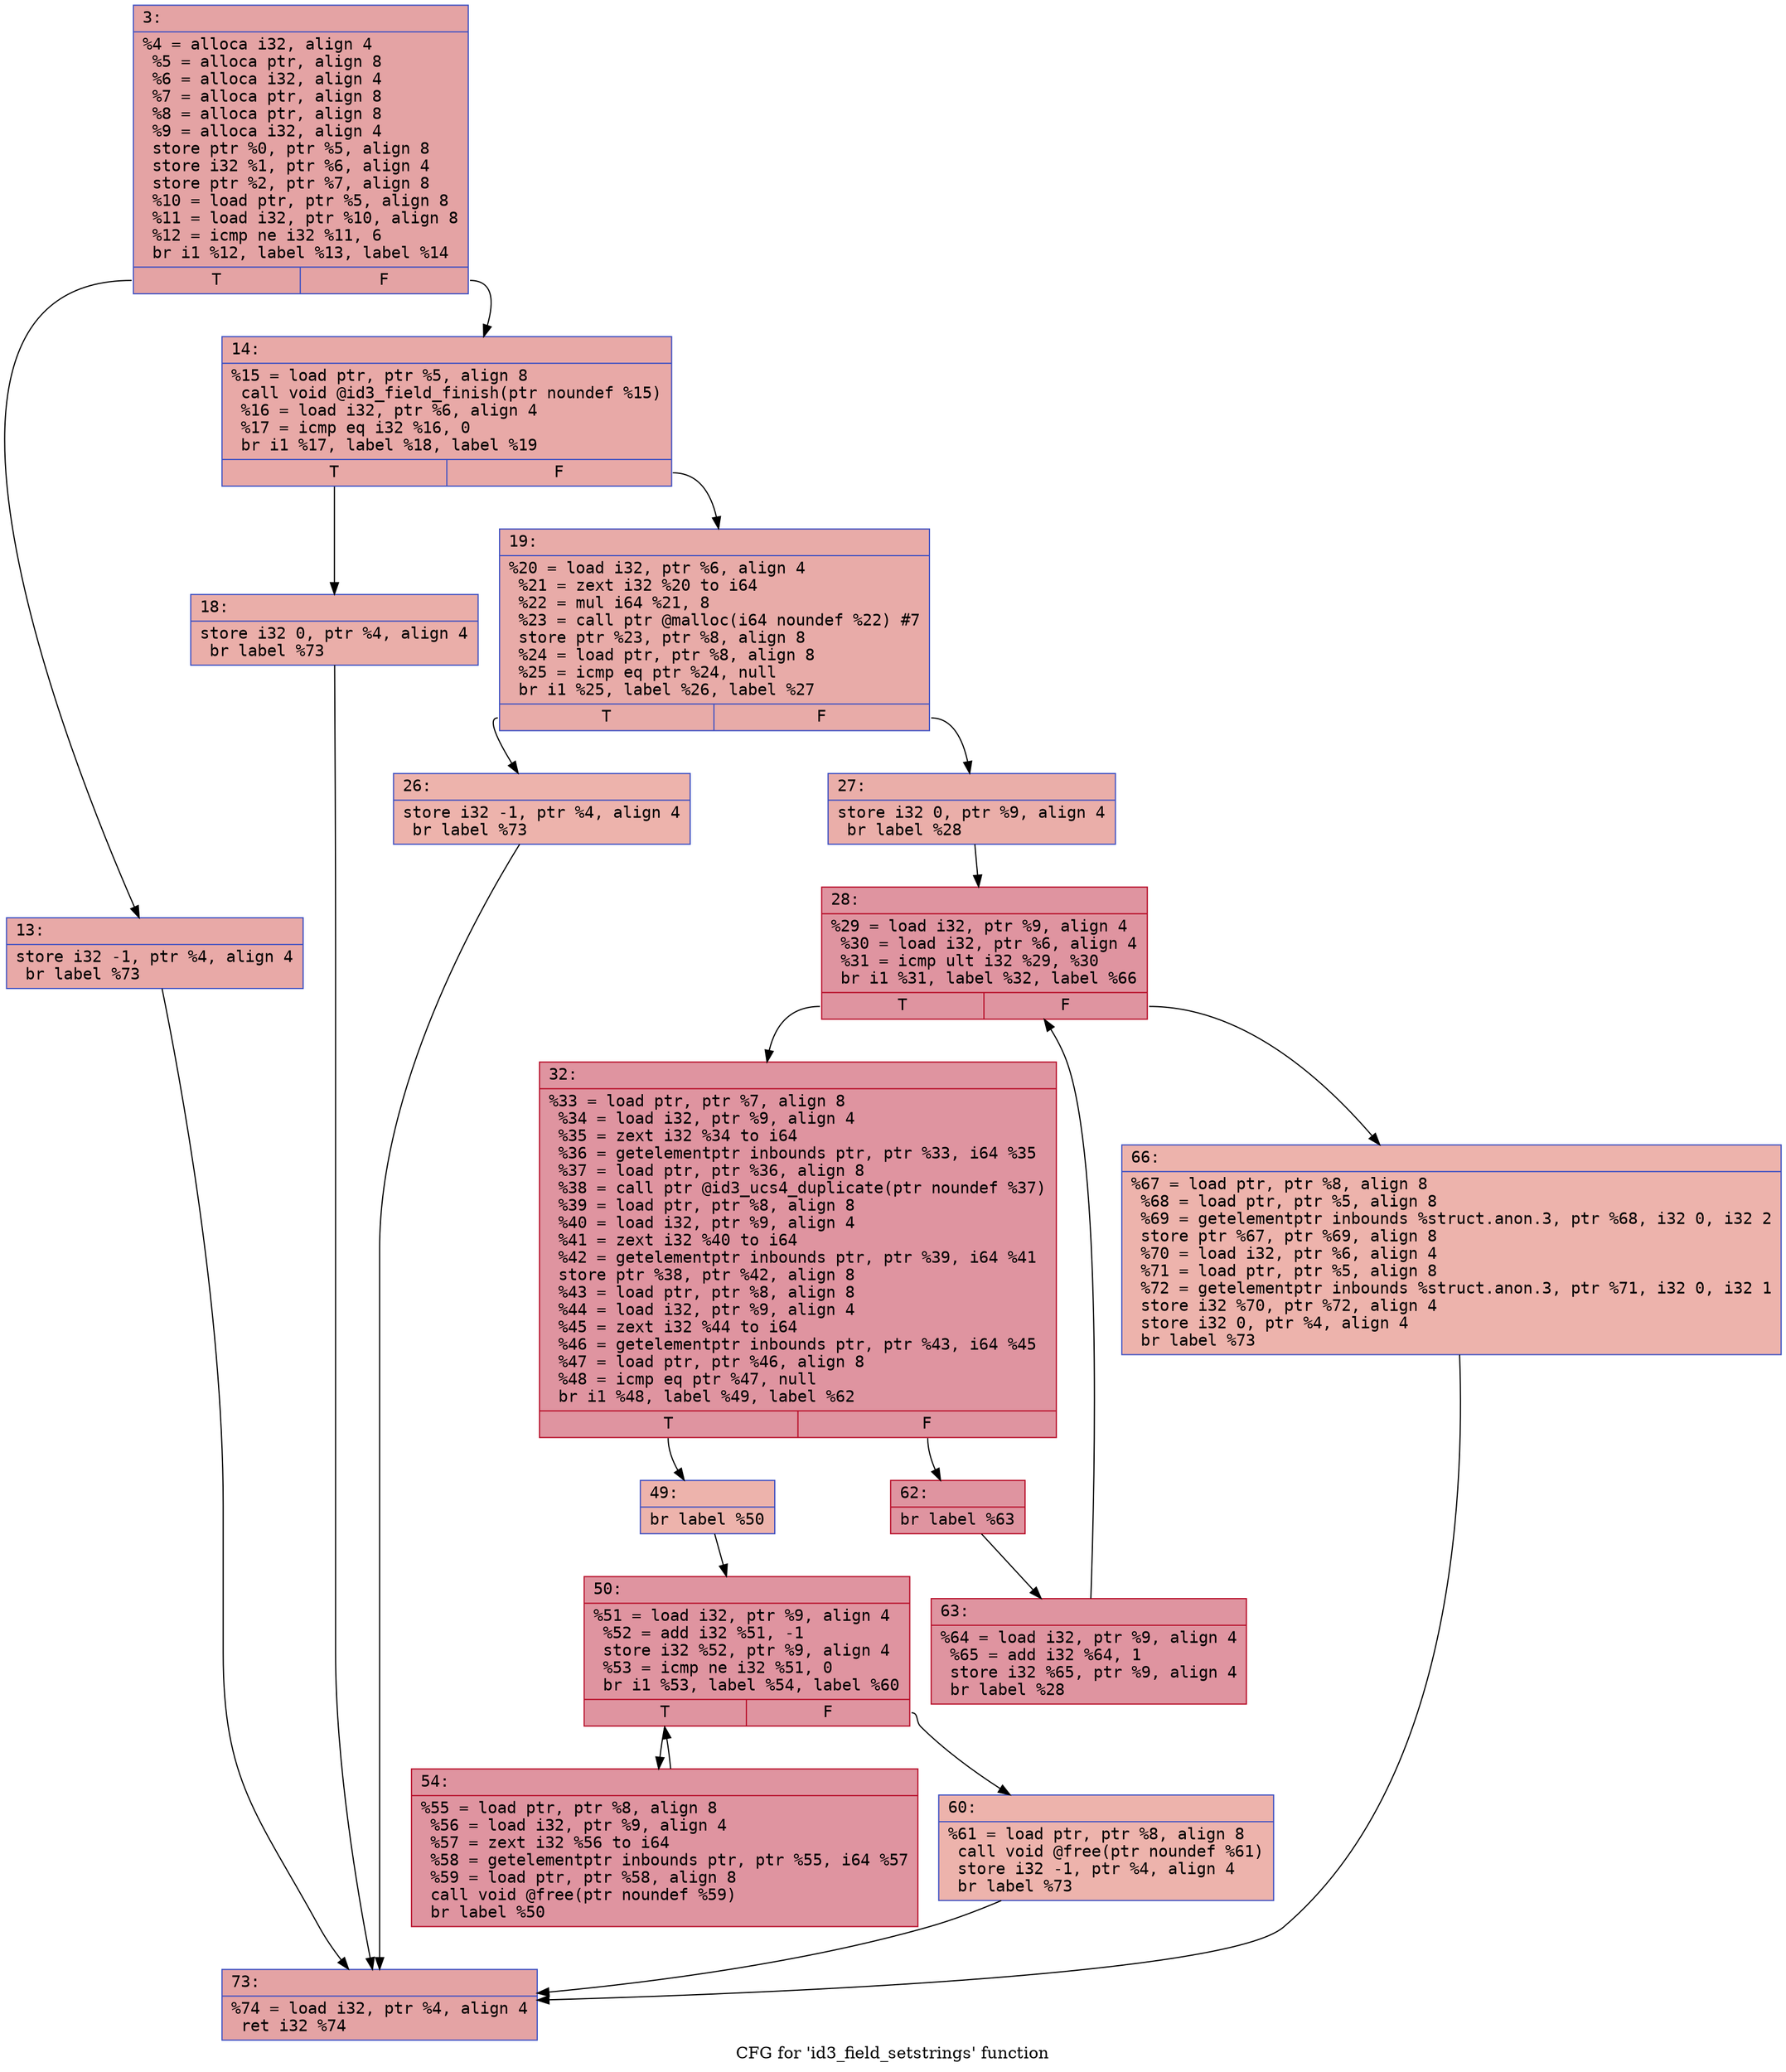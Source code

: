 digraph "CFG for 'id3_field_setstrings' function" {
	label="CFG for 'id3_field_setstrings' function";

	Node0x600001e52120 [shape=record,color="#3d50c3ff", style=filled, fillcolor="#c32e3170" fontname="Courier",label="{3:\l|  %4 = alloca i32, align 4\l  %5 = alloca ptr, align 8\l  %6 = alloca i32, align 4\l  %7 = alloca ptr, align 8\l  %8 = alloca ptr, align 8\l  %9 = alloca i32, align 4\l  store ptr %0, ptr %5, align 8\l  store i32 %1, ptr %6, align 4\l  store ptr %2, ptr %7, align 8\l  %10 = load ptr, ptr %5, align 8\l  %11 = load i32, ptr %10, align 8\l  %12 = icmp ne i32 %11, 6\l  br i1 %12, label %13, label %14\l|{<s0>T|<s1>F}}"];
	Node0x600001e52120:s0 -> Node0x600001e52170[tooltip="3 -> 13\nProbability 50.00%" ];
	Node0x600001e52120:s1 -> Node0x600001e521c0[tooltip="3 -> 14\nProbability 50.00%" ];
	Node0x600001e52170 [shape=record,color="#3d50c3ff", style=filled, fillcolor="#ca3b3770" fontname="Courier",label="{13:\l|  store i32 -1, ptr %4, align 4\l  br label %73\l}"];
	Node0x600001e52170 -> Node0x600001e52620[tooltip="13 -> 73\nProbability 100.00%" ];
	Node0x600001e521c0 [shape=record,color="#3d50c3ff", style=filled, fillcolor="#ca3b3770" fontname="Courier",label="{14:\l|  %15 = load ptr, ptr %5, align 8\l  call void @id3_field_finish(ptr noundef %15)\l  %16 = load i32, ptr %6, align 4\l  %17 = icmp eq i32 %16, 0\l  br i1 %17, label %18, label %19\l|{<s0>T|<s1>F}}"];
	Node0x600001e521c0:s0 -> Node0x600001e52210[tooltip="14 -> 18\nProbability 37.50%" ];
	Node0x600001e521c0:s1 -> Node0x600001e52260[tooltip="14 -> 19\nProbability 62.50%" ];
	Node0x600001e52210 [shape=record,color="#3d50c3ff", style=filled, fillcolor="#d0473d70" fontname="Courier",label="{18:\l|  store i32 0, ptr %4, align 4\l  br label %73\l}"];
	Node0x600001e52210 -> Node0x600001e52620[tooltip="18 -> 73\nProbability 100.00%" ];
	Node0x600001e52260 [shape=record,color="#3d50c3ff", style=filled, fillcolor="#cc403a70" fontname="Courier",label="{19:\l|  %20 = load i32, ptr %6, align 4\l  %21 = zext i32 %20 to i64\l  %22 = mul i64 %21, 8\l  %23 = call ptr @malloc(i64 noundef %22) #7\l  store ptr %23, ptr %8, align 8\l  %24 = load ptr, ptr %8, align 8\l  %25 = icmp eq ptr %24, null\l  br i1 %25, label %26, label %27\l|{<s0>T|<s1>F}}"];
	Node0x600001e52260:s0 -> Node0x600001e522b0[tooltip="19 -> 26\nProbability 37.50%" ];
	Node0x600001e52260:s1 -> Node0x600001e52300[tooltip="19 -> 27\nProbability 62.50%" ];
	Node0x600001e522b0 [shape=record,color="#3d50c3ff", style=filled, fillcolor="#d6524470" fontname="Courier",label="{26:\l|  store i32 -1, ptr %4, align 4\l  br label %73\l}"];
	Node0x600001e522b0 -> Node0x600001e52620[tooltip="26 -> 73\nProbability 100.00%" ];
	Node0x600001e52300 [shape=record,color="#3d50c3ff", style=filled, fillcolor="#d0473d70" fontname="Courier",label="{27:\l|  store i32 0, ptr %9, align 4\l  br label %28\l}"];
	Node0x600001e52300 -> Node0x600001e52350[tooltip="27 -> 28\nProbability 100.00%" ];
	Node0x600001e52350 [shape=record,color="#b70d28ff", style=filled, fillcolor="#b70d2870" fontname="Courier",label="{28:\l|  %29 = load i32, ptr %9, align 4\l  %30 = load i32, ptr %6, align 4\l  %31 = icmp ult i32 %29, %30\l  br i1 %31, label %32, label %66\l|{<s0>T|<s1>F}}"];
	Node0x600001e52350:s0 -> Node0x600001e523a0[tooltip="28 -> 32\nProbability 96.88%" ];
	Node0x600001e52350:s1 -> Node0x600001e525d0[tooltip="28 -> 66\nProbability 3.12%" ];
	Node0x600001e523a0 [shape=record,color="#b70d28ff", style=filled, fillcolor="#b70d2870" fontname="Courier",label="{32:\l|  %33 = load ptr, ptr %7, align 8\l  %34 = load i32, ptr %9, align 4\l  %35 = zext i32 %34 to i64\l  %36 = getelementptr inbounds ptr, ptr %33, i64 %35\l  %37 = load ptr, ptr %36, align 8\l  %38 = call ptr @id3_ucs4_duplicate(ptr noundef %37)\l  %39 = load ptr, ptr %8, align 8\l  %40 = load i32, ptr %9, align 4\l  %41 = zext i32 %40 to i64\l  %42 = getelementptr inbounds ptr, ptr %39, i64 %41\l  store ptr %38, ptr %42, align 8\l  %43 = load ptr, ptr %8, align 8\l  %44 = load i32, ptr %9, align 4\l  %45 = zext i32 %44 to i64\l  %46 = getelementptr inbounds ptr, ptr %43, i64 %45\l  %47 = load ptr, ptr %46, align 8\l  %48 = icmp eq ptr %47, null\l  br i1 %48, label %49, label %62\l|{<s0>T|<s1>F}}"];
	Node0x600001e523a0:s0 -> Node0x600001e523f0[tooltip="32 -> 49\nProbability 3.12%" ];
	Node0x600001e523a0:s1 -> Node0x600001e52530[tooltip="32 -> 62\nProbability 96.88%" ];
	Node0x600001e523f0 [shape=record,color="#3d50c3ff", style=filled, fillcolor="#d6524470" fontname="Courier",label="{49:\l|  br label %50\l}"];
	Node0x600001e523f0 -> Node0x600001e52440[tooltip="49 -> 50\nProbability 100.00%" ];
	Node0x600001e52440 [shape=record,color="#b70d28ff", style=filled, fillcolor="#b70d2870" fontname="Courier",label="{50:\l|  %51 = load i32, ptr %9, align 4\l  %52 = add i32 %51, -1\l  store i32 %52, ptr %9, align 4\l  %53 = icmp ne i32 %51, 0\l  br i1 %53, label %54, label %60\l|{<s0>T|<s1>F}}"];
	Node0x600001e52440:s0 -> Node0x600001e52490[tooltip="50 -> 54\nProbability 96.88%" ];
	Node0x600001e52440:s1 -> Node0x600001e524e0[tooltip="50 -> 60\nProbability 3.12%" ];
	Node0x600001e52490 [shape=record,color="#b70d28ff", style=filled, fillcolor="#b70d2870" fontname="Courier",label="{54:\l|  %55 = load ptr, ptr %8, align 8\l  %56 = load i32, ptr %9, align 4\l  %57 = zext i32 %56 to i64\l  %58 = getelementptr inbounds ptr, ptr %55, i64 %57\l  %59 = load ptr, ptr %58, align 8\l  call void @free(ptr noundef %59)\l  br label %50\l}"];
	Node0x600001e52490 -> Node0x600001e52440[tooltip="54 -> 50\nProbability 100.00%" ];
	Node0x600001e524e0 [shape=record,color="#3d50c3ff", style=filled, fillcolor="#d6524470" fontname="Courier",label="{60:\l|  %61 = load ptr, ptr %8, align 8\l  call void @free(ptr noundef %61)\l  store i32 -1, ptr %4, align 4\l  br label %73\l}"];
	Node0x600001e524e0 -> Node0x600001e52620[tooltip="60 -> 73\nProbability 100.00%" ];
	Node0x600001e52530 [shape=record,color="#b70d28ff", style=filled, fillcolor="#b70d2870" fontname="Courier",label="{62:\l|  br label %63\l}"];
	Node0x600001e52530 -> Node0x600001e52580[tooltip="62 -> 63\nProbability 100.00%" ];
	Node0x600001e52580 [shape=record,color="#b70d28ff", style=filled, fillcolor="#b70d2870" fontname="Courier",label="{63:\l|  %64 = load i32, ptr %9, align 4\l  %65 = add i32 %64, 1\l  store i32 %65, ptr %9, align 4\l  br label %28\l}"];
	Node0x600001e52580 -> Node0x600001e52350[tooltip="63 -> 28\nProbability 100.00%" ];
	Node0x600001e525d0 [shape=record,color="#3d50c3ff", style=filled, fillcolor="#d6524470" fontname="Courier",label="{66:\l|  %67 = load ptr, ptr %8, align 8\l  %68 = load ptr, ptr %5, align 8\l  %69 = getelementptr inbounds %struct.anon.3, ptr %68, i32 0, i32 2\l  store ptr %67, ptr %69, align 8\l  %70 = load i32, ptr %6, align 4\l  %71 = load ptr, ptr %5, align 8\l  %72 = getelementptr inbounds %struct.anon.3, ptr %71, i32 0, i32 1\l  store i32 %70, ptr %72, align 4\l  store i32 0, ptr %4, align 4\l  br label %73\l}"];
	Node0x600001e525d0 -> Node0x600001e52620[tooltip="66 -> 73\nProbability 100.00%" ];
	Node0x600001e52620 [shape=record,color="#3d50c3ff", style=filled, fillcolor="#c32e3170" fontname="Courier",label="{73:\l|  %74 = load i32, ptr %4, align 4\l  ret i32 %74\l}"];
}
